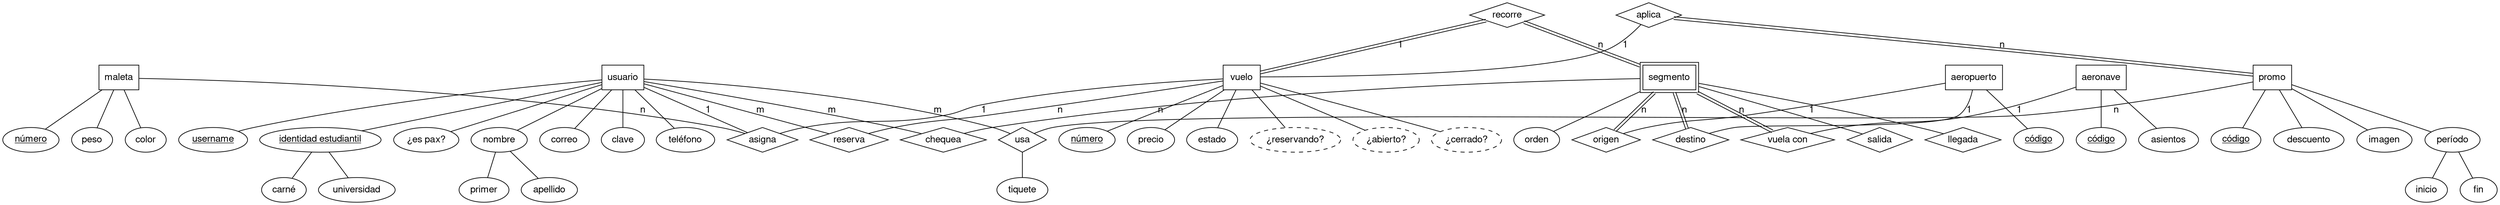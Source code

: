 graph ER {
	fontname="Helvetica,Arial,sans-serif"
	node [fontname="Helvetica,Arial,sans-serif"]
	edge [fontname="Helvetica,Arial,sans-serif"]
	node [shape=box]; maleta; promo; usuario; vuelo; aeropuerto; aeronave;
	node [shape=box]; { node[peripheries=2]; segmento; }
	node [shape=ellipse]; {node [label=<<u>número</u>>] n0; n1;}
	node [shape=ellipse]; {node [label=<<u>código</u>>] c0; c1; c2;}
	node [shape=ellipse]; {node [label=<<u>username</u>>] username;}
	node [shape=ellipse]; {node [label=<<u>identidad estudiantil</u>>] "identidad estudiantil";}
	node [shape=ellipse]; "¿es pax?"; peso; color; nombre; correo; clave; "teléfono"; primer; apellido; "carné"; universidad; descuento; imagen; "período"; inicio; fin; precio; estado; asientos; orden; tiquete;
	node [shape=ellipse]; { node[style=dashed]; "¿reservando?"; "¿abierto?"; "¿cerrado?"; }
	node [shape=diamond]; reserva; recorre; origen; destino; "vuela con"; chequea; aplica; usa; asigna;

	nombre -- primer;
	nombre -- apellido;

	"identidad estudiantil" -- universidad;
	"identidad estudiantil" -- "carné";

	"período" -- inicio;
	"período" -- fin;

	maleta -- n0;
	maleta -- peso;
	maleta -- color;

	promo -- c0;
	promo -- "período";
	promo -- descuento;
	promo -- imagen;

	usuario -- nombre;
	usuario -- username;
	usuario -- correo;
	usuario -- clave;
	usuario -- "¿es pax?";
	usuario -- "teléfono";
	usuario -- "identidad estudiantil";

	vuelo -- n1;
	vuelo -- precio;
	vuelo -- estado;
	vuelo -- "¿reservando?";
	vuelo -- "¿abierto?";
	vuelo -- "¿cerrado?";

	aeropuerto -- c1;

	aeronave -- c2;
	aeronave -- asientos;

	usuario -- reserva [label="m",len=1.00];
	vuelo -- reserva [label="n",len=1.00];

	recorre -- segmento [label="n",len=1.00,color="black:white:black"];
	recorre -- vuelo [label="1",len=1.00,color="black:white:black"];

	segmento -- salida;
	segmento -- llegada;
	segmento -- orden;

	usuario -- chequea [label="m",len=1.00];
	segmento -- chequea [label="n",len=1.00];

	aplica -- promo [label="n",len=1.00,color="black:white:black"];
	aplica -- vuelo [label="1",len=1.00];

	usuario -- usa [label="m",len=1.00];
	promo -- usa [label="n",len=1.00];
	usa -- tiquete;

	usuario -- asigna [label="1",len=1.00];
	maleta -- asigna [label="n",len=1.00];
	vuelo -- asigna [label="1",len=1.00];

	segmento -- origen [label="n",len=1.00,color="black:white:black"];
	aeropuerto -- origen [label="1"];
	segmento -- destino [label="n",len=1.00,color="black:white:black"];
	aeropuerto -- destino [label="1",len=1.00];
	segmento -- "vuela con" [label="n",len=1.00,color="black:white:black"];
	aeronave -- "vuela con" [label="1",len=1.00];

	fontsize=20;
}
